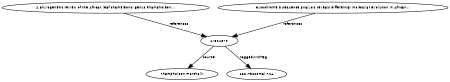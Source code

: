 digraph G {
size="3,3";
node [fontsize=7, fontname="Helvetica"];
edge [fontsize=7, fontname="Helvetica"];
node0 [label="AY524870", width=0.27433100247,height=0.27433100247];
node1 [label="A phylogenetic review of the African leaf chameleons: genus Rhampholeon...", width=0.27433100247,height=0.27433100247];
node2 [label="Cytochrome b sequence analysis reveals differential molecular evolution in African...", width=0.27433100247,height=0.27433100247];
node3 [label="Rhampholeon marshalli", width=0.27433100247,height=0.27433100247];
node4 [label="12S ribosomal RNA", width=0.27433100247,height=0.27433100247];
node1 -> node0 [label="references"];
node2 -> node0 [label="references"];
node0 -> node3 [label="source"];
node0 -> node4 [label="taggedWithTag"];
}

